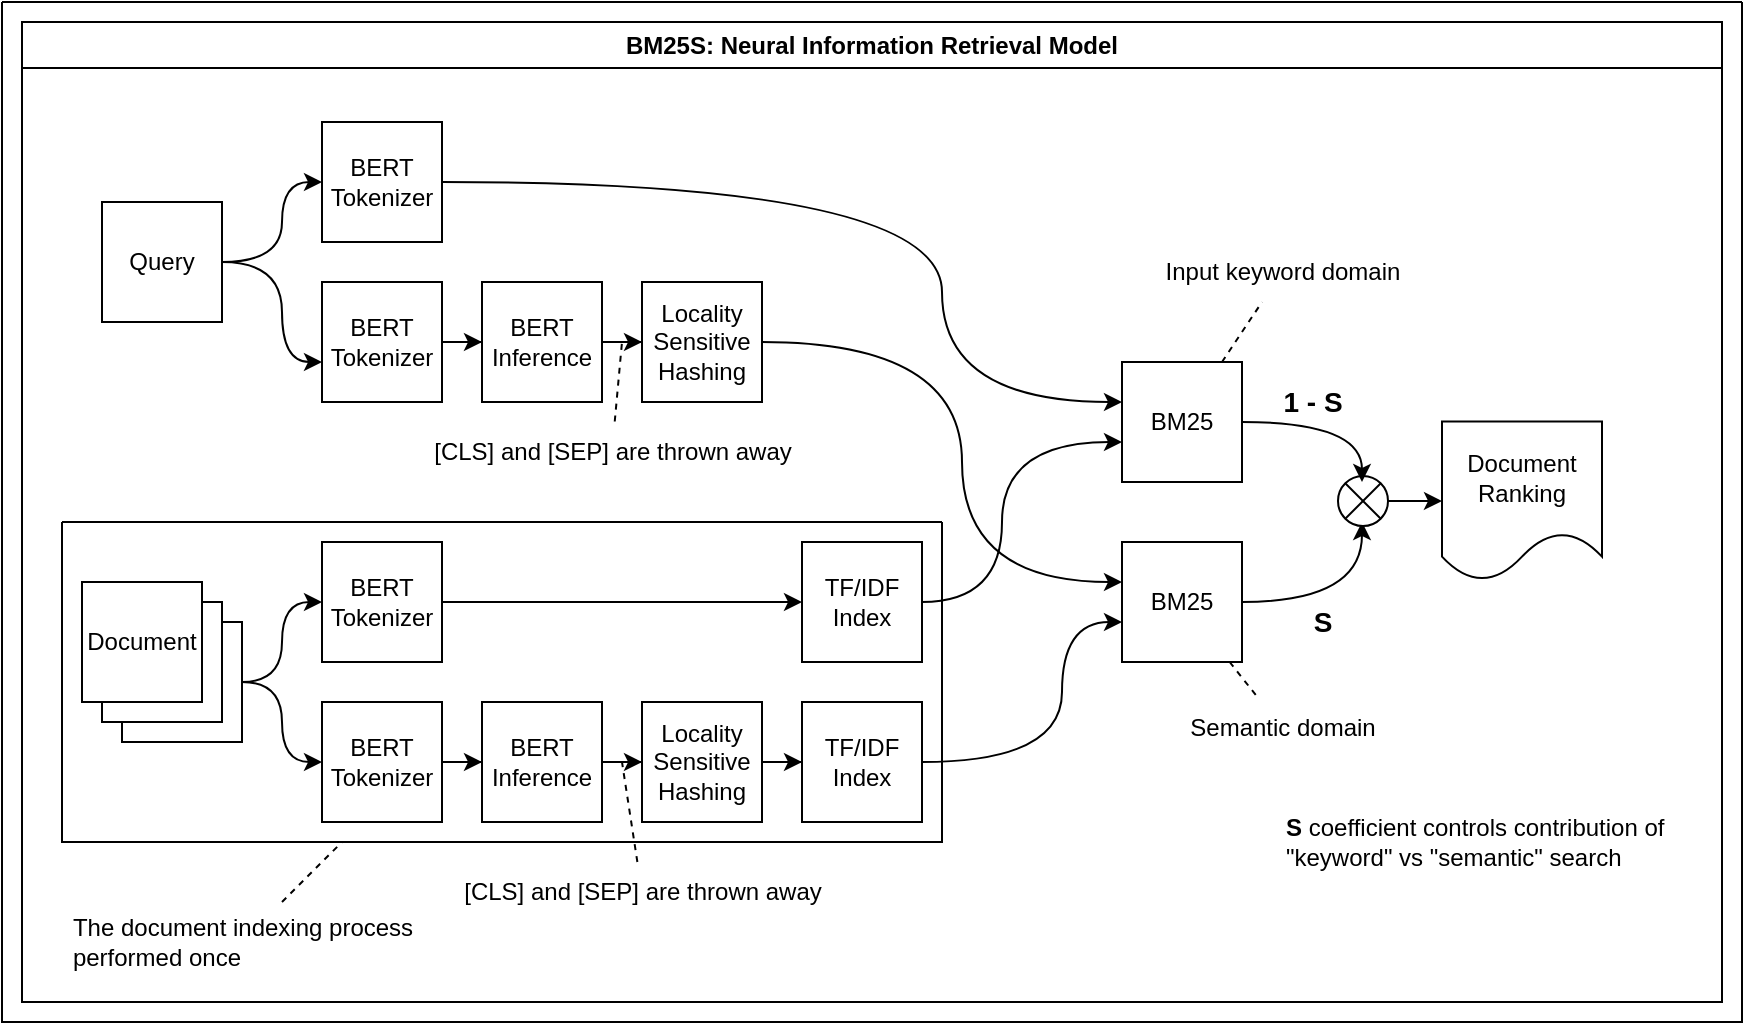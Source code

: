 <mxfile version="21.4.0" type="device">
  <diagram name="bm25s" id="X_dmxuon5iHLcflGSG6y">
    <mxGraphModel dx="1771" dy="793" grid="1" gridSize="10" guides="1" tooltips="1" connect="1" arrows="1" fold="1" page="1" pageScale="1" pageWidth="850" pageHeight="1100" math="0" shadow="0">
      <root>
        <mxCell id="0" />
        <mxCell id="1" parent="0" />
        <mxCell id="aRVXNi4D5zHclcj6zNME-1" value="" style="edgeStyle=orthogonalEdgeStyle;rounded=0;orthogonalLoop=1;jettySize=auto;html=1;" edge="1" parent="1" source="aRVXNi4D5zHclcj6zNME-2" target="aRVXNi4D5zHclcj6zNME-7">
          <mxGeometry relative="1" as="geometry" />
        </mxCell>
        <mxCell id="aRVXNi4D5zHclcj6zNME-2" value="BERT Tokenizer" style="rounded=0;whiteSpace=wrap;html=1;" vertex="1" parent="1">
          <mxGeometry x="150" y="480" width="60" height="60" as="geometry" />
        </mxCell>
        <mxCell id="aRVXNi4D5zHclcj6zNME-3" value="" style="edgeStyle=orthogonalEdgeStyle;rounded=0;orthogonalLoop=1;jettySize=auto;html=1;curved=1;" edge="1" parent="1" source="aRVXNi4D5zHclcj6zNME-5" target="aRVXNi4D5zHclcj6zNME-2">
          <mxGeometry relative="1" as="geometry">
            <Array as="points">
              <mxPoint x="130" y="550" />
              <mxPoint x="130" y="510" />
            </Array>
          </mxGeometry>
        </mxCell>
        <mxCell id="aRVXNi4D5zHclcj6zNME-4" style="edgeStyle=orthogonalEdgeStyle;rounded=0;orthogonalLoop=1;jettySize=auto;html=1;curved=1;" edge="1" parent="1" source="aRVXNi4D5zHclcj6zNME-5" target="aRVXNi4D5zHclcj6zNME-9">
          <mxGeometry relative="1" as="geometry">
            <Array as="points">
              <mxPoint x="130" y="550" />
              <mxPoint x="130" y="590" />
            </Array>
          </mxGeometry>
        </mxCell>
        <mxCell id="aRVXNi4D5zHclcj6zNME-5" value="" style="rounded=0;whiteSpace=wrap;html=1;" vertex="1" parent="1">
          <mxGeometry x="50" y="520" width="60" height="60" as="geometry" />
        </mxCell>
        <mxCell id="aRVXNi4D5zHclcj6zNME-6" value="" style="edgeStyle=orthogonalEdgeStyle;rounded=0;orthogonalLoop=1;jettySize=auto;html=1;curved=1;" edge="1" parent="1" source="aRVXNi4D5zHclcj6zNME-7" target="aRVXNi4D5zHclcj6zNME-23">
          <mxGeometry relative="1" as="geometry">
            <mxPoint x="510" y="510" as="targetPoint" />
            <Array as="points">
              <mxPoint x="490" y="510" />
              <mxPoint x="490" y="430" />
            </Array>
          </mxGeometry>
        </mxCell>
        <mxCell id="aRVXNi4D5zHclcj6zNME-7" value="TF/IDF Index" style="rounded=0;whiteSpace=wrap;html=1;" vertex="1" parent="1">
          <mxGeometry x="390" y="480" width="60" height="60" as="geometry" />
        </mxCell>
        <mxCell id="aRVXNi4D5zHclcj6zNME-8" value="" style="edgeStyle=orthogonalEdgeStyle;rounded=0;orthogonalLoop=1;jettySize=auto;html=1;" edge="1" parent="1" source="aRVXNi4D5zHclcj6zNME-9" target="aRVXNi4D5zHclcj6zNME-11">
          <mxGeometry relative="1" as="geometry" />
        </mxCell>
        <mxCell id="aRVXNi4D5zHclcj6zNME-9" value="BERT Tokenizer" style="rounded=0;whiteSpace=wrap;html=1;" vertex="1" parent="1">
          <mxGeometry x="150" y="560" width="60" height="60" as="geometry" />
        </mxCell>
        <mxCell id="aRVXNi4D5zHclcj6zNME-10" style="edgeStyle=orthogonalEdgeStyle;rounded=0;orthogonalLoop=1;jettySize=auto;html=1;entryX=0;entryY=0.5;entryDx=0;entryDy=0;" edge="1" parent="1" source="aRVXNi4D5zHclcj6zNME-11" target="aRVXNi4D5zHclcj6zNME-13">
          <mxGeometry relative="1" as="geometry" />
        </mxCell>
        <mxCell id="aRVXNi4D5zHclcj6zNME-11" value="BERT Inference" style="rounded=0;whiteSpace=wrap;html=1;" vertex="1" parent="1">
          <mxGeometry x="230" y="560" width="60" height="60" as="geometry" />
        </mxCell>
        <mxCell id="aRVXNi4D5zHclcj6zNME-12" style="edgeStyle=orthogonalEdgeStyle;rounded=0;orthogonalLoop=1;jettySize=auto;html=1;" edge="1" parent="1" source="aRVXNi4D5zHclcj6zNME-13" target="aRVXNi4D5zHclcj6zNME-15">
          <mxGeometry relative="1" as="geometry" />
        </mxCell>
        <mxCell id="aRVXNi4D5zHclcj6zNME-13" value="Locality Sensitive Hashing" style="rounded=0;whiteSpace=wrap;html=1;" vertex="1" parent="1">
          <mxGeometry x="310" y="560" width="60" height="60" as="geometry" />
        </mxCell>
        <mxCell id="aRVXNi4D5zHclcj6zNME-14" style="edgeStyle=orthogonalEdgeStyle;rounded=0;orthogonalLoop=1;jettySize=auto;html=1;curved=1;" edge="1" parent="1" source="aRVXNi4D5zHclcj6zNME-15" target="aRVXNi4D5zHclcj6zNME-31">
          <mxGeometry relative="1" as="geometry">
            <mxPoint x="510" y="590" as="targetPoint" />
            <Array as="points">
              <mxPoint x="520" y="590" />
              <mxPoint x="520" y="520" />
            </Array>
          </mxGeometry>
        </mxCell>
        <mxCell id="aRVXNi4D5zHclcj6zNME-15" value="TF/IDF Index" style="rounded=0;whiteSpace=wrap;html=1;" vertex="1" parent="1">
          <mxGeometry x="390" y="560" width="60" height="60" as="geometry" />
        </mxCell>
        <mxCell id="aRVXNi4D5zHclcj6zNME-16" value="" style="rounded=0;whiteSpace=wrap;html=1;" vertex="1" parent="1">
          <mxGeometry x="40" y="510" width="60" height="60" as="geometry" />
        </mxCell>
        <mxCell id="aRVXNi4D5zHclcj6zNME-17" value="Document" style="rounded=0;whiteSpace=wrap;html=1;" vertex="1" parent="1">
          <mxGeometry x="30" y="500" width="60" height="60" as="geometry" />
        </mxCell>
        <mxCell id="aRVXNi4D5zHclcj6zNME-18" value="" style="edgeStyle=orthogonalEdgeStyle;rounded=0;orthogonalLoop=1;jettySize=auto;html=1;curved=1;" edge="1" parent="1" source="aRVXNi4D5zHclcj6zNME-19" target="aRVXNi4D5zHclcj6zNME-23">
          <mxGeometry relative="1" as="geometry">
            <mxPoint x="390" y="340" as="targetPoint" />
            <Array as="points">
              <mxPoint x="460" y="300" />
              <mxPoint x="460" y="410" />
            </Array>
          </mxGeometry>
        </mxCell>
        <mxCell id="aRVXNi4D5zHclcj6zNME-19" value="BERT Tokenizer" style="rounded=0;whiteSpace=wrap;html=1;" vertex="1" parent="1">
          <mxGeometry x="150" y="270" width="60" height="60" as="geometry" />
        </mxCell>
        <mxCell id="aRVXNi4D5zHclcj6zNME-20" value="" style="edgeStyle=orthogonalEdgeStyle;rounded=0;orthogonalLoop=1;jettySize=auto;html=1;curved=1;" edge="1" parent="1" source="aRVXNi4D5zHclcj6zNME-22" target="aRVXNi4D5zHclcj6zNME-19">
          <mxGeometry relative="1" as="geometry">
            <Array as="points">
              <mxPoint x="130" y="340" />
              <mxPoint x="130" y="300" />
            </Array>
          </mxGeometry>
        </mxCell>
        <mxCell id="aRVXNi4D5zHclcj6zNME-21" style="edgeStyle=orthogonalEdgeStyle;rounded=0;orthogonalLoop=1;jettySize=auto;html=1;curved=1;" edge="1" parent="1" source="aRVXNi4D5zHclcj6zNME-22" target="aRVXNi4D5zHclcj6zNME-25">
          <mxGeometry relative="1" as="geometry">
            <Array as="points">
              <mxPoint x="130" y="340" />
              <mxPoint x="130" y="390" />
            </Array>
          </mxGeometry>
        </mxCell>
        <mxCell id="aRVXNi4D5zHclcj6zNME-22" value="Query" style="rounded=0;whiteSpace=wrap;html=1;" vertex="1" parent="1">
          <mxGeometry x="40" y="310" width="60" height="60" as="geometry" />
        </mxCell>
        <mxCell id="aRVXNi4D5zHclcj6zNME-23" value="BM25" style="rounded=0;whiteSpace=wrap;html=1;" vertex="1" parent="1">
          <mxGeometry x="550" y="390" width="60" height="60" as="geometry" />
        </mxCell>
        <mxCell id="aRVXNi4D5zHclcj6zNME-24" value="" style="edgeStyle=orthogonalEdgeStyle;rounded=0;orthogonalLoop=1;jettySize=auto;html=1;" edge="1" parent="1" source="aRVXNi4D5zHclcj6zNME-25" target="aRVXNi4D5zHclcj6zNME-27">
          <mxGeometry relative="1" as="geometry" />
        </mxCell>
        <mxCell id="aRVXNi4D5zHclcj6zNME-25" value="BERT Tokenizer" style="rounded=0;whiteSpace=wrap;html=1;" vertex="1" parent="1">
          <mxGeometry x="150" y="350" width="60" height="60" as="geometry" />
        </mxCell>
        <mxCell id="aRVXNi4D5zHclcj6zNME-26" style="edgeStyle=orthogonalEdgeStyle;rounded=0;orthogonalLoop=1;jettySize=auto;html=1;entryX=0;entryY=0.5;entryDx=0;entryDy=0;" edge="1" parent="1" source="aRVXNi4D5zHclcj6zNME-27" target="aRVXNi4D5zHclcj6zNME-28">
          <mxGeometry relative="1" as="geometry" />
        </mxCell>
        <mxCell id="aRVXNi4D5zHclcj6zNME-27" value="BERT Inference" style="rounded=0;whiteSpace=wrap;html=1;" vertex="1" parent="1">
          <mxGeometry x="230" y="350" width="60" height="60" as="geometry" />
        </mxCell>
        <mxCell id="aRVXNi4D5zHclcj6zNME-28" value="Locality Sensitive Hashing" style="rounded=0;whiteSpace=wrap;html=1;" vertex="1" parent="1">
          <mxGeometry x="310" y="350" width="60" height="60" as="geometry" />
        </mxCell>
        <mxCell id="aRVXNi4D5zHclcj6zNME-29" style="edgeStyle=orthogonalEdgeStyle;rounded=0;orthogonalLoop=1;jettySize=auto;html=1;curved=1;" edge="1" parent="1" source="aRVXNi4D5zHclcj6zNME-28" target="aRVXNi4D5zHclcj6zNME-31">
          <mxGeometry relative="1" as="geometry">
            <mxPoint x="450" y="420" as="sourcePoint" />
            <Array as="points">
              <mxPoint x="470" y="380" />
              <mxPoint x="470" y="500" />
            </Array>
          </mxGeometry>
        </mxCell>
        <mxCell id="aRVXNi4D5zHclcj6zNME-30" value="&lt;b&gt;&lt;font style=&quot;font-size: 14px;&quot;&gt;S&lt;/font&gt;&lt;/b&gt;" style="edgeStyle=orthogonalEdgeStyle;rounded=0;orthogonalLoop=1;jettySize=auto;html=1;curved=1;" edge="1" parent="1" source="aRVXNi4D5zHclcj6zNME-31">
          <mxGeometry x="-0.2" y="-10" relative="1" as="geometry">
            <mxPoint x="670" y="470" as="targetPoint" />
            <Array as="points">
              <mxPoint x="670" y="510" />
            </Array>
            <mxPoint as="offset" />
          </mxGeometry>
        </mxCell>
        <mxCell id="aRVXNi4D5zHclcj6zNME-31" value="BM25" style="rounded=0;whiteSpace=wrap;html=1;" vertex="1" parent="1">
          <mxGeometry x="550" y="480" width="60" height="60" as="geometry" />
        </mxCell>
        <mxCell id="aRVXNi4D5zHclcj6zNME-32" value="" style="swimlane;startSize=0;" vertex="1" parent="1">
          <mxGeometry x="20" y="470" width="440" height="160" as="geometry" />
        </mxCell>
        <mxCell id="aRVXNi4D5zHclcj6zNME-33" value="" style="endArrow=none;dashed=1;html=1;rounded=0;" edge="1" parent="1" source="aRVXNi4D5zHclcj6zNME-39">
          <mxGeometry width="50" height="50" relative="1" as="geometry">
            <mxPoint x="320" y="500" as="sourcePoint" />
            <mxPoint x="300" y="380" as="targetPoint" />
          </mxGeometry>
        </mxCell>
        <mxCell id="aRVXNi4D5zHclcj6zNME-34" value="" style="endArrow=none;dashed=1;html=1;rounded=0;" edge="1" parent="1" source="aRVXNi4D5zHclcj6zNME-44">
          <mxGeometry width="50" height="50" relative="1" as="geometry">
            <mxPoint x="320" y="500" as="sourcePoint" />
            <mxPoint x="300" y="590" as="targetPoint" />
          </mxGeometry>
        </mxCell>
        <mxCell id="aRVXNi4D5zHclcj6zNME-35" value="BM25S: Neural Information Retrieval Model" style="swimlane;whiteSpace=wrap;html=1;" vertex="1" parent="1">
          <mxGeometry y="220" width="850" height="490" as="geometry" />
        </mxCell>
        <mxCell id="aRVXNi4D5zHclcj6zNME-36" style="edgeStyle=orthogonalEdgeStyle;rounded=0;orthogonalLoop=1;jettySize=auto;html=1;" edge="1" parent="aRVXNi4D5zHclcj6zNME-35" source="aRVXNi4D5zHclcj6zNME-37" target="aRVXNi4D5zHclcj6zNME-38">
          <mxGeometry relative="1" as="geometry" />
        </mxCell>
        <mxCell id="aRVXNi4D5zHclcj6zNME-37" value="" style="shape=sumEllipse;perimeter=ellipsePerimeter;whiteSpace=wrap;html=1;backgroundOutline=1;" vertex="1" parent="aRVXNi4D5zHclcj6zNME-35">
          <mxGeometry x="658" y="227" width="25" height="25" as="geometry" />
        </mxCell>
        <mxCell id="aRVXNi4D5zHclcj6zNME-38" value="Document Ranking" style="shape=document;whiteSpace=wrap;html=1;boundedLbl=1;" vertex="1" parent="aRVXNi4D5zHclcj6zNME-35">
          <mxGeometry x="710" y="199.75" width="80" height="79.5" as="geometry" />
        </mxCell>
        <mxCell id="aRVXNi4D5zHclcj6zNME-39" value="[CLS] and [SEP] are thrown away" style="text;html=1;align=center;verticalAlign=middle;resizable=0;points=[];autosize=1;strokeColor=none;fillColor=none;" vertex="1" parent="aRVXNi4D5zHclcj6zNME-35">
          <mxGeometry x="195" y="199.75" width="200" height="30" as="geometry" />
        </mxCell>
        <mxCell id="aRVXNi4D5zHclcj6zNME-40" value="&lt;b&gt;S&lt;/b&gt; coefficient controls contribution of&lt;br&gt;&quot;keyword&quot; vs &quot;semantic&quot; search" style="text;html=1;align=left;verticalAlign=middle;resizable=0;points=[];autosize=1;strokeColor=none;fillColor=none;" vertex="1" parent="aRVXNi4D5zHclcj6zNME-35">
          <mxGeometry x="630" y="390" width="210" height="40" as="geometry" />
        </mxCell>
        <mxCell id="aRVXNi4D5zHclcj6zNME-41" value="Input keyword domain" style="text;html=1;align=center;verticalAlign=middle;resizable=0;points=[];autosize=1;strokeColor=none;fillColor=none;" vertex="1" parent="aRVXNi4D5zHclcj6zNME-35">
          <mxGeometry x="560" y="110" width="140" height="30" as="geometry" />
        </mxCell>
        <mxCell id="aRVXNi4D5zHclcj6zNME-42" value="Semantic domain" style="text;html=1;align=center;verticalAlign=middle;resizable=0;points=[];autosize=1;strokeColor=none;fillColor=none;" vertex="1" parent="aRVXNi4D5zHclcj6zNME-35">
          <mxGeometry x="570" y="338" width="120" height="30" as="geometry" />
        </mxCell>
        <mxCell id="aRVXNi4D5zHclcj6zNME-43" value="&lt;div style=&quot;text-align: left;&quot;&gt;&lt;span style=&quot;background-color: initial;&quot;&gt;The document indexing process&lt;/span&gt;&lt;/div&gt;&lt;div style=&quot;text-align: left;&quot;&gt;&lt;span style=&quot;background-color: initial;&quot;&gt;performed once&lt;/span&gt;&lt;/div&gt;" style="text;html=1;align=center;verticalAlign=middle;resizable=0;points=[];autosize=1;strokeColor=none;fillColor=none;" vertex="1" parent="aRVXNi4D5zHclcj6zNME-35">
          <mxGeometry x="15" y="440" width="190" height="40" as="geometry" />
        </mxCell>
        <mxCell id="aRVXNi4D5zHclcj6zNME-44" value="[CLS] and [SEP] are thrown away" style="text;html=1;align=center;verticalAlign=middle;resizable=0;points=[];autosize=1;strokeColor=none;fillColor=none;" vertex="1" parent="aRVXNi4D5zHclcj6zNME-35">
          <mxGeometry x="210" y="420" width="200" height="30" as="geometry" />
        </mxCell>
        <mxCell id="aRVXNi4D5zHclcj6zNME-45" style="edgeStyle=orthogonalEdgeStyle;rounded=0;orthogonalLoop=1;jettySize=auto;html=1;curved=1;" edge="1" parent="1" source="aRVXNi4D5zHclcj6zNME-23">
          <mxGeometry relative="1" as="geometry">
            <mxPoint x="620" y="520" as="sourcePoint" />
            <mxPoint x="670" y="450" as="targetPoint" />
            <Array as="points">
              <mxPoint x="670" y="420" />
            </Array>
          </mxGeometry>
        </mxCell>
        <mxCell id="aRVXNi4D5zHclcj6zNME-46" value="&lt;font size=&quot;1&quot; style=&quot;&quot;&gt;&lt;b style=&quot;font-size: 14px;&quot;&gt;1 - S&lt;/b&gt;&lt;/font&gt;" style="edgeLabel;html=1;align=center;verticalAlign=middle;resizable=0;points=[];" vertex="1" connectable="0" parent="aRVXNi4D5zHclcj6zNME-45">
          <mxGeometry x="-0.222" y="-5" relative="1" as="geometry">
            <mxPoint y="-15" as="offset" />
          </mxGeometry>
        </mxCell>
        <mxCell id="aRVXNi4D5zHclcj6zNME-47" value="" style="endArrow=none;dashed=1;html=1;rounded=0;" edge="1" parent="1" source="aRVXNi4D5zHclcj6zNME-23" target="aRVXNi4D5zHclcj6zNME-41">
          <mxGeometry width="50" height="50" relative="1" as="geometry">
            <mxPoint x="410" y="490" as="sourcePoint" />
            <mxPoint x="460" y="440" as="targetPoint" />
          </mxGeometry>
        </mxCell>
        <mxCell id="aRVXNi4D5zHclcj6zNME-48" value="" style="endArrow=none;dashed=1;html=1;rounded=0;" edge="1" parent="1" source="aRVXNi4D5zHclcj6zNME-31" target="aRVXNi4D5zHclcj6zNME-42">
          <mxGeometry width="50" height="50" relative="1" as="geometry">
            <mxPoint x="410" y="490" as="sourcePoint" />
            <mxPoint x="460" y="440" as="targetPoint" />
          </mxGeometry>
        </mxCell>
        <mxCell id="aRVXNi4D5zHclcj6zNME-49" value="" style="endArrow=none;dashed=1;html=1;rounded=0;" edge="1" parent="1" source="aRVXNi4D5zHclcj6zNME-43" target="aRVXNi4D5zHclcj6zNME-32">
          <mxGeometry width="50" height="50" relative="1" as="geometry">
            <mxPoint x="400" y="530" as="sourcePoint" />
            <mxPoint x="450" y="480" as="targetPoint" />
          </mxGeometry>
        </mxCell>
        <mxCell id="aRVXNi4D5zHclcj6zNME-51" value="" style="swimlane;startSize=0;" vertex="1" parent="1">
          <mxGeometry x="-10" y="210" width="870" height="510" as="geometry" />
        </mxCell>
      </root>
    </mxGraphModel>
  </diagram>
</mxfile>
